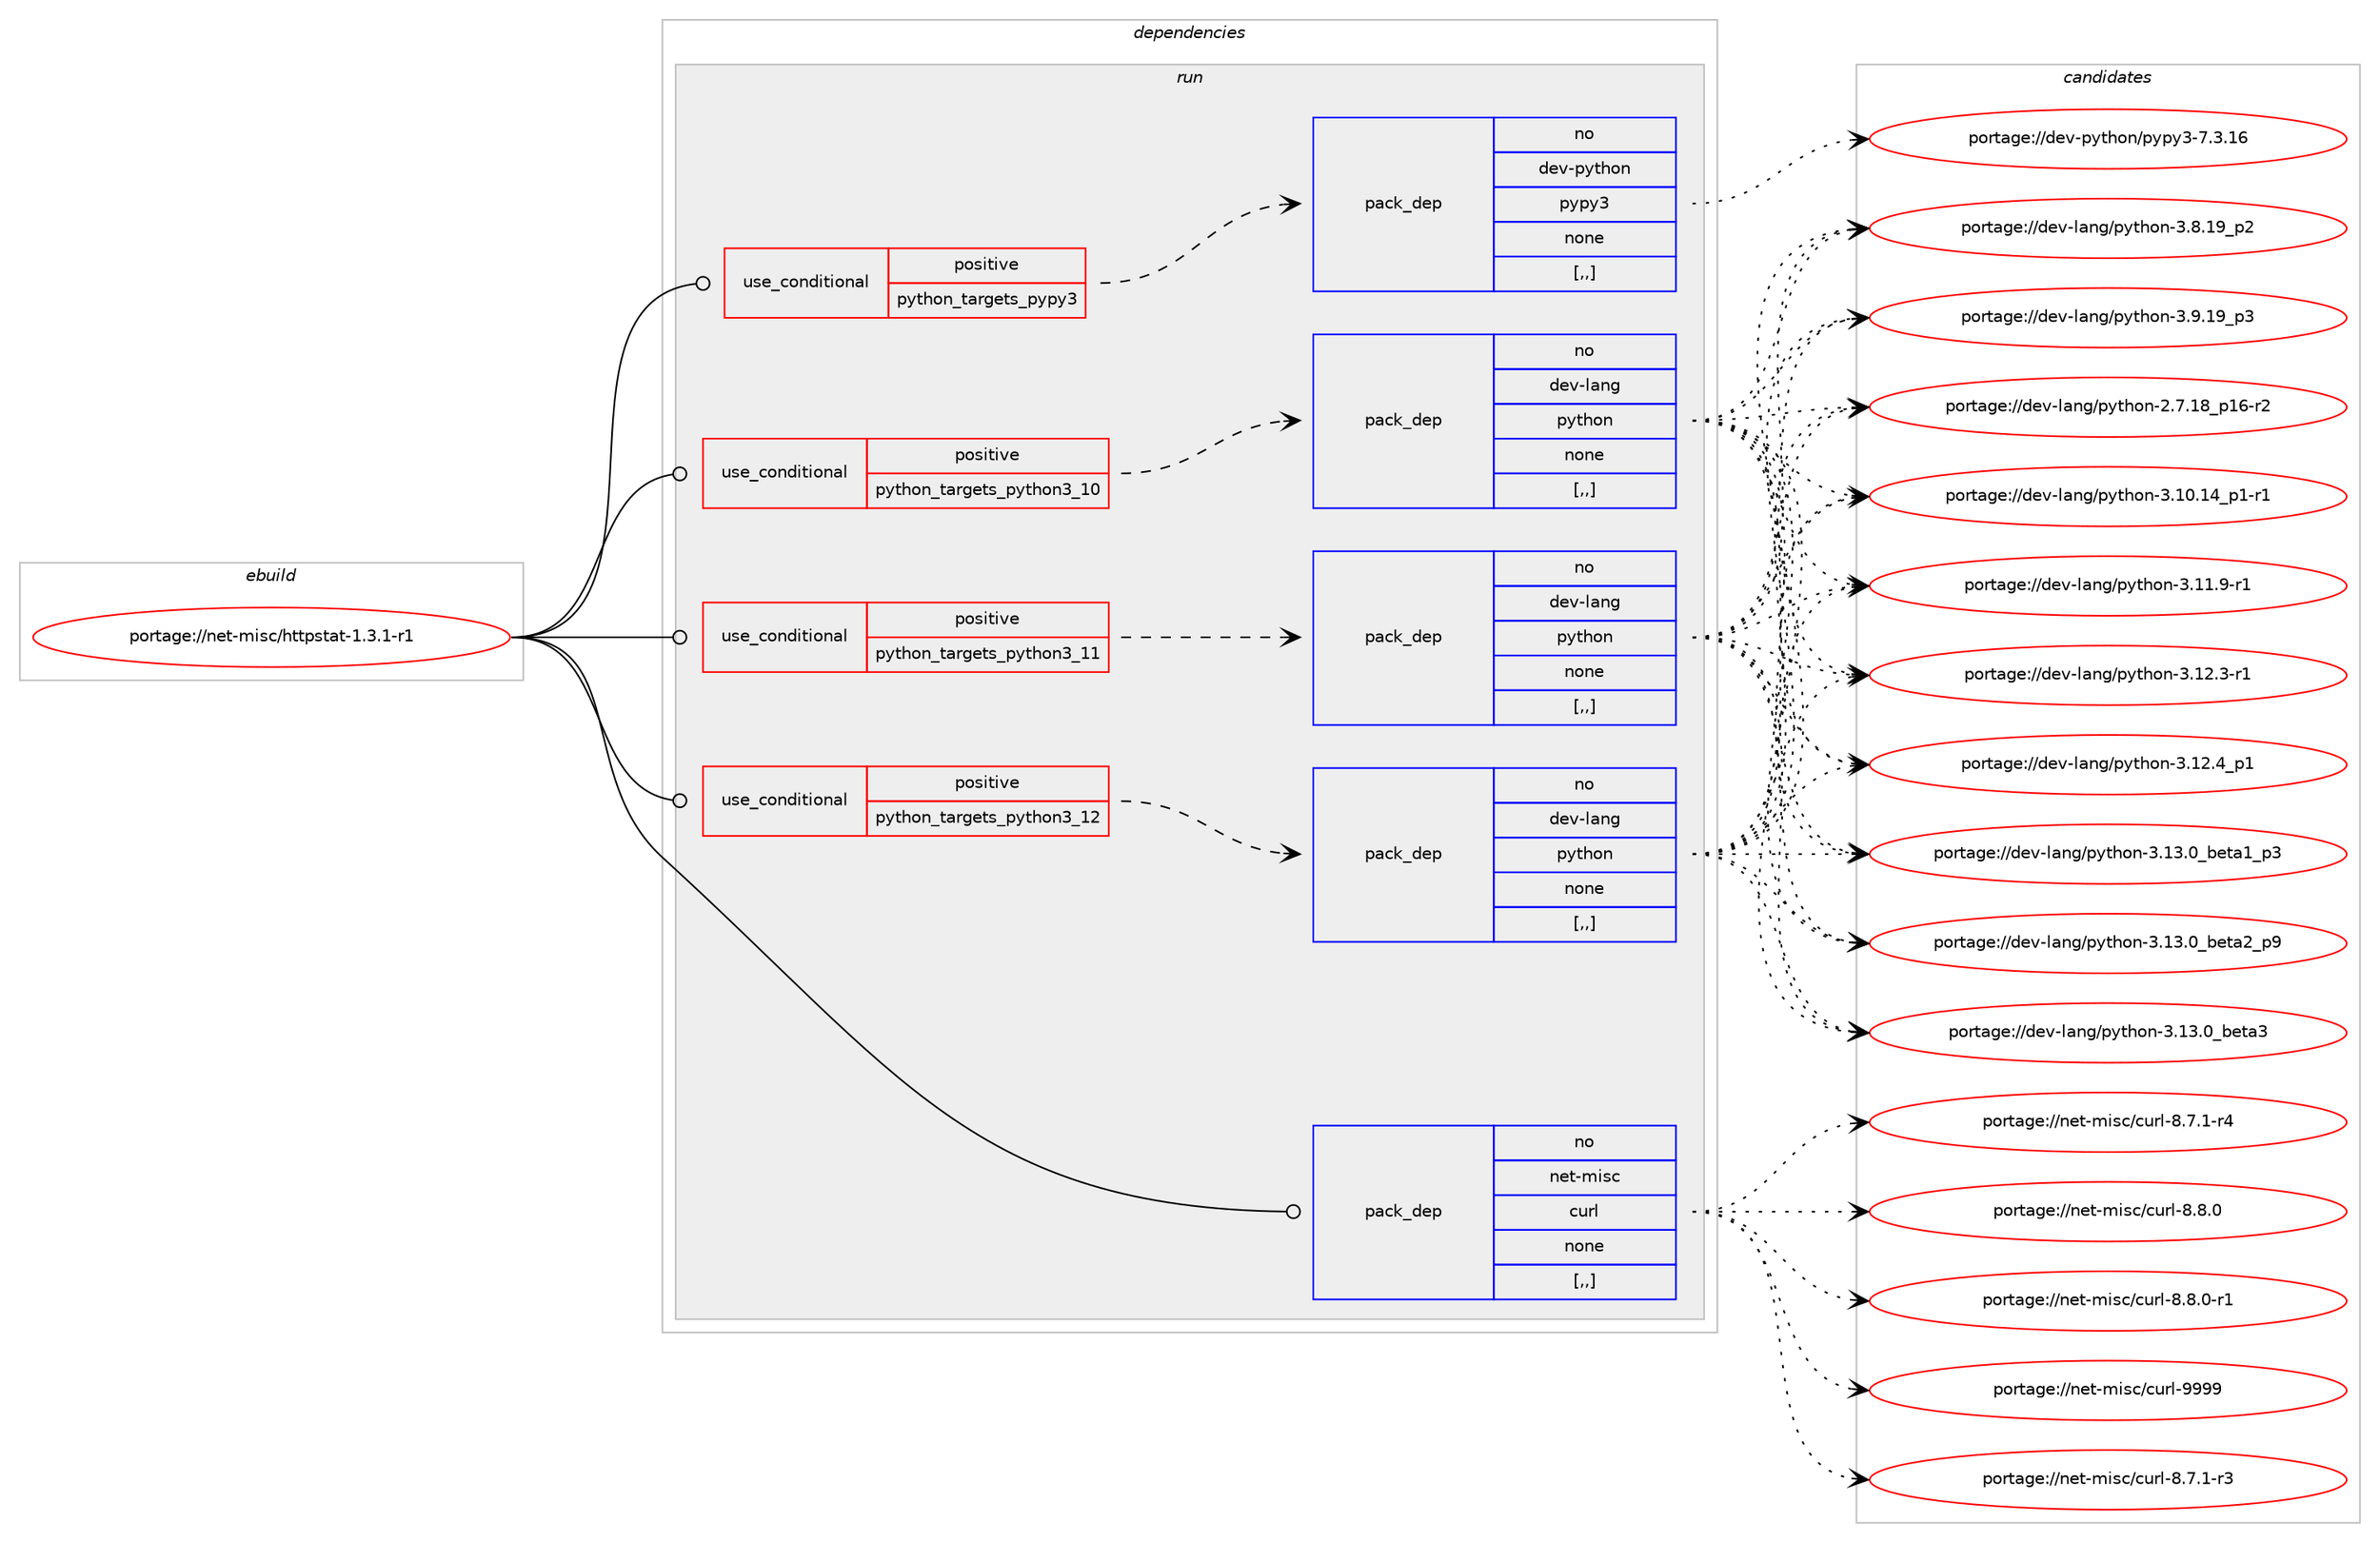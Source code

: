 digraph prolog {

# *************
# Graph options
# *************

newrank=true;
concentrate=true;
compound=true;
graph [rankdir=LR,fontname=Helvetica,fontsize=10,ranksep=1.5];#, ranksep=2.5, nodesep=0.2];
edge  [arrowhead=vee];
node  [fontname=Helvetica,fontsize=10];

# **********
# The ebuild
# **********

subgraph cluster_leftcol {
color=gray;
rank=same;
label=<<i>ebuild</i>>;
id [label="portage://net-misc/httpstat-1.3.1-r1", color=red, width=4, href="../net-misc/httpstat-1.3.1-r1.svg"];
}

# ****************
# The dependencies
# ****************

subgraph cluster_midcol {
color=gray;
label=<<i>dependencies</i>>;
subgraph cluster_compile {
fillcolor="#eeeeee";
style=filled;
label=<<i>compile</i>>;
}
subgraph cluster_compileandrun {
fillcolor="#eeeeee";
style=filled;
label=<<i>compile and run</i>>;
}
subgraph cluster_run {
fillcolor="#eeeeee";
style=filled;
label=<<i>run</i>>;
subgraph cond95201 {
dependency362054 [label=<<TABLE BORDER="0" CELLBORDER="1" CELLSPACING="0" CELLPADDING="4"><TR><TD ROWSPAN="3" CELLPADDING="10">use_conditional</TD></TR><TR><TD>positive</TD></TR><TR><TD>python_targets_pypy3</TD></TR></TABLE>>, shape=none, color=red];
subgraph pack264240 {
dependency362055 [label=<<TABLE BORDER="0" CELLBORDER="1" CELLSPACING="0" CELLPADDING="4" WIDTH="220"><TR><TD ROWSPAN="6" CELLPADDING="30">pack_dep</TD></TR><TR><TD WIDTH="110">no</TD></TR><TR><TD>dev-python</TD></TR><TR><TD>pypy3</TD></TR><TR><TD>none</TD></TR><TR><TD>[,,]</TD></TR></TABLE>>, shape=none, color=blue];
}
dependency362054:e -> dependency362055:w [weight=20,style="dashed",arrowhead="vee"];
}
id:e -> dependency362054:w [weight=20,style="solid",arrowhead="odot"];
subgraph cond95202 {
dependency362056 [label=<<TABLE BORDER="0" CELLBORDER="1" CELLSPACING="0" CELLPADDING="4"><TR><TD ROWSPAN="3" CELLPADDING="10">use_conditional</TD></TR><TR><TD>positive</TD></TR><TR><TD>python_targets_python3_10</TD></TR></TABLE>>, shape=none, color=red];
subgraph pack264241 {
dependency362057 [label=<<TABLE BORDER="0" CELLBORDER="1" CELLSPACING="0" CELLPADDING="4" WIDTH="220"><TR><TD ROWSPAN="6" CELLPADDING="30">pack_dep</TD></TR><TR><TD WIDTH="110">no</TD></TR><TR><TD>dev-lang</TD></TR><TR><TD>python</TD></TR><TR><TD>none</TD></TR><TR><TD>[,,]</TD></TR></TABLE>>, shape=none, color=blue];
}
dependency362056:e -> dependency362057:w [weight=20,style="dashed",arrowhead="vee"];
}
id:e -> dependency362056:w [weight=20,style="solid",arrowhead="odot"];
subgraph cond95203 {
dependency362058 [label=<<TABLE BORDER="0" CELLBORDER="1" CELLSPACING="0" CELLPADDING="4"><TR><TD ROWSPAN="3" CELLPADDING="10">use_conditional</TD></TR><TR><TD>positive</TD></TR><TR><TD>python_targets_python3_11</TD></TR></TABLE>>, shape=none, color=red];
subgraph pack264242 {
dependency362059 [label=<<TABLE BORDER="0" CELLBORDER="1" CELLSPACING="0" CELLPADDING="4" WIDTH="220"><TR><TD ROWSPAN="6" CELLPADDING="30">pack_dep</TD></TR><TR><TD WIDTH="110">no</TD></TR><TR><TD>dev-lang</TD></TR><TR><TD>python</TD></TR><TR><TD>none</TD></TR><TR><TD>[,,]</TD></TR></TABLE>>, shape=none, color=blue];
}
dependency362058:e -> dependency362059:w [weight=20,style="dashed",arrowhead="vee"];
}
id:e -> dependency362058:w [weight=20,style="solid",arrowhead="odot"];
subgraph cond95204 {
dependency362060 [label=<<TABLE BORDER="0" CELLBORDER="1" CELLSPACING="0" CELLPADDING="4"><TR><TD ROWSPAN="3" CELLPADDING="10">use_conditional</TD></TR><TR><TD>positive</TD></TR><TR><TD>python_targets_python3_12</TD></TR></TABLE>>, shape=none, color=red];
subgraph pack264243 {
dependency362061 [label=<<TABLE BORDER="0" CELLBORDER="1" CELLSPACING="0" CELLPADDING="4" WIDTH="220"><TR><TD ROWSPAN="6" CELLPADDING="30">pack_dep</TD></TR><TR><TD WIDTH="110">no</TD></TR><TR><TD>dev-lang</TD></TR><TR><TD>python</TD></TR><TR><TD>none</TD></TR><TR><TD>[,,]</TD></TR></TABLE>>, shape=none, color=blue];
}
dependency362060:e -> dependency362061:w [weight=20,style="dashed",arrowhead="vee"];
}
id:e -> dependency362060:w [weight=20,style="solid",arrowhead="odot"];
subgraph pack264244 {
dependency362062 [label=<<TABLE BORDER="0" CELLBORDER="1" CELLSPACING="0" CELLPADDING="4" WIDTH="220"><TR><TD ROWSPAN="6" CELLPADDING="30">pack_dep</TD></TR><TR><TD WIDTH="110">no</TD></TR><TR><TD>net-misc</TD></TR><TR><TD>curl</TD></TR><TR><TD>none</TD></TR><TR><TD>[,,]</TD></TR></TABLE>>, shape=none, color=blue];
}
id:e -> dependency362062:w [weight=20,style="solid",arrowhead="odot"];
}
}

# **************
# The candidates
# **************

subgraph cluster_choices {
rank=same;
color=gray;
label=<<i>candidates</i>>;

subgraph choice264240 {
color=black;
nodesep=1;
choice10010111845112121116104111110471121211121215145554651464954 [label="portage://dev-python/pypy3-7.3.16", color=red, width=4,href="../dev-python/pypy3-7.3.16.svg"];
dependency362055:e -> choice10010111845112121116104111110471121211121215145554651464954:w [style=dotted,weight="100"];
}
subgraph choice264241 {
color=black;
nodesep=1;
choice100101118451089711010347112121116104111110455046554649569511249544511450 [label="portage://dev-lang/python-2.7.18_p16-r2", color=red, width=4,href="../dev-lang/python-2.7.18_p16-r2.svg"];
choice100101118451089711010347112121116104111110455146494846495295112494511449 [label="portage://dev-lang/python-3.10.14_p1-r1", color=red, width=4,href="../dev-lang/python-3.10.14_p1-r1.svg"];
choice100101118451089711010347112121116104111110455146494946574511449 [label="portage://dev-lang/python-3.11.9-r1", color=red, width=4,href="../dev-lang/python-3.11.9-r1.svg"];
choice100101118451089711010347112121116104111110455146495046514511449 [label="portage://dev-lang/python-3.12.3-r1", color=red, width=4,href="../dev-lang/python-3.12.3-r1.svg"];
choice100101118451089711010347112121116104111110455146495046529511249 [label="portage://dev-lang/python-3.12.4_p1", color=red, width=4,href="../dev-lang/python-3.12.4_p1.svg"];
choice10010111845108971101034711212111610411111045514649514648959810111697499511251 [label="portage://dev-lang/python-3.13.0_beta1_p3", color=red, width=4,href="../dev-lang/python-3.13.0_beta1_p3.svg"];
choice10010111845108971101034711212111610411111045514649514648959810111697509511257 [label="portage://dev-lang/python-3.13.0_beta2_p9", color=red, width=4,href="../dev-lang/python-3.13.0_beta2_p9.svg"];
choice1001011184510897110103471121211161041111104551464951464895981011169751 [label="portage://dev-lang/python-3.13.0_beta3", color=red, width=4,href="../dev-lang/python-3.13.0_beta3.svg"];
choice100101118451089711010347112121116104111110455146564649579511250 [label="portage://dev-lang/python-3.8.19_p2", color=red, width=4,href="../dev-lang/python-3.8.19_p2.svg"];
choice100101118451089711010347112121116104111110455146574649579511251 [label="portage://dev-lang/python-3.9.19_p3", color=red, width=4,href="../dev-lang/python-3.9.19_p3.svg"];
dependency362057:e -> choice100101118451089711010347112121116104111110455046554649569511249544511450:w [style=dotted,weight="100"];
dependency362057:e -> choice100101118451089711010347112121116104111110455146494846495295112494511449:w [style=dotted,weight="100"];
dependency362057:e -> choice100101118451089711010347112121116104111110455146494946574511449:w [style=dotted,weight="100"];
dependency362057:e -> choice100101118451089711010347112121116104111110455146495046514511449:w [style=dotted,weight="100"];
dependency362057:e -> choice100101118451089711010347112121116104111110455146495046529511249:w [style=dotted,weight="100"];
dependency362057:e -> choice10010111845108971101034711212111610411111045514649514648959810111697499511251:w [style=dotted,weight="100"];
dependency362057:e -> choice10010111845108971101034711212111610411111045514649514648959810111697509511257:w [style=dotted,weight="100"];
dependency362057:e -> choice1001011184510897110103471121211161041111104551464951464895981011169751:w [style=dotted,weight="100"];
dependency362057:e -> choice100101118451089711010347112121116104111110455146564649579511250:w [style=dotted,weight="100"];
dependency362057:e -> choice100101118451089711010347112121116104111110455146574649579511251:w [style=dotted,weight="100"];
}
subgraph choice264242 {
color=black;
nodesep=1;
choice100101118451089711010347112121116104111110455046554649569511249544511450 [label="portage://dev-lang/python-2.7.18_p16-r2", color=red, width=4,href="../dev-lang/python-2.7.18_p16-r2.svg"];
choice100101118451089711010347112121116104111110455146494846495295112494511449 [label="portage://dev-lang/python-3.10.14_p1-r1", color=red, width=4,href="../dev-lang/python-3.10.14_p1-r1.svg"];
choice100101118451089711010347112121116104111110455146494946574511449 [label="portage://dev-lang/python-3.11.9-r1", color=red, width=4,href="../dev-lang/python-3.11.9-r1.svg"];
choice100101118451089711010347112121116104111110455146495046514511449 [label="portage://dev-lang/python-3.12.3-r1", color=red, width=4,href="../dev-lang/python-3.12.3-r1.svg"];
choice100101118451089711010347112121116104111110455146495046529511249 [label="portage://dev-lang/python-3.12.4_p1", color=red, width=4,href="../dev-lang/python-3.12.4_p1.svg"];
choice10010111845108971101034711212111610411111045514649514648959810111697499511251 [label="portage://dev-lang/python-3.13.0_beta1_p3", color=red, width=4,href="../dev-lang/python-3.13.0_beta1_p3.svg"];
choice10010111845108971101034711212111610411111045514649514648959810111697509511257 [label="portage://dev-lang/python-3.13.0_beta2_p9", color=red, width=4,href="../dev-lang/python-3.13.0_beta2_p9.svg"];
choice1001011184510897110103471121211161041111104551464951464895981011169751 [label="portage://dev-lang/python-3.13.0_beta3", color=red, width=4,href="../dev-lang/python-3.13.0_beta3.svg"];
choice100101118451089711010347112121116104111110455146564649579511250 [label="portage://dev-lang/python-3.8.19_p2", color=red, width=4,href="../dev-lang/python-3.8.19_p2.svg"];
choice100101118451089711010347112121116104111110455146574649579511251 [label="portage://dev-lang/python-3.9.19_p3", color=red, width=4,href="../dev-lang/python-3.9.19_p3.svg"];
dependency362059:e -> choice100101118451089711010347112121116104111110455046554649569511249544511450:w [style=dotted,weight="100"];
dependency362059:e -> choice100101118451089711010347112121116104111110455146494846495295112494511449:w [style=dotted,weight="100"];
dependency362059:e -> choice100101118451089711010347112121116104111110455146494946574511449:w [style=dotted,weight="100"];
dependency362059:e -> choice100101118451089711010347112121116104111110455146495046514511449:w [style=dotted,weight="100"];
dependency362059:e -> choice100101118451089711010347112121116104111110455146495046529511249:w [style=dotted,weight="100"];
dependency362059:e -> choice10010111845108971101034711212111610411111045514649514648959810111697499511251:w [style=dotted,weight="100"];
dependency362059:e -> choice10010111845108971101034711212111610411111045514649514648959810111697509511257:w [style=dotted,weight="100"];
dependency362059:e -> choice1001011184510897110103471121211161041111104551464951464895981011169751:w [style=dotted,weight="100"];
dependency362059:e -> choice100101118451089711010347112121116104111110455146564649579511250:w [style=dotted,weight="100"];
dependency362059:e -> choice100101118451089711010347112121116104111110455146574649579511251:w [style=dotted,weight="100"];
}
subgraph choice264243 {
color=black;
nodesep=1;
choice100101118451089711010347112121116104111110455046554649569511249544511450 [label="portage://dev-lang/python-2.7.18_p16-r2", color=red, width=4,href="../dev-lang/python-2.7.18_p16-r2.svg"];
choice100101118451089711010347112121116104111110455146494846495295112494511449 [label="portage://dev-lang/python-3.10.14_p1-r1", color=red, width=4,href="../dev-lang/python-3.10.14_p1-r1.svg"];
choice100101118451089711010347112121116104111110455146494946574511449 [label="portage://dev-lang/python-3.11.9-r1", color=red, width=4,href="../dev-lang/python-3.11.9-r1.svg"];
choice100101118451089711010347112121116104111110455146495046514511449 [label="portage://dev-lang/python-3.12.3-r1", color=red, width=4,href="../dev-lang/python-3.12.3-r1.svg"];
choice100101118451089711010347112121116104111110455146495046529511249 [label="portage://dev-lang/python-3.12.4_p1", color=red, width=4,href="../dev-lang/python-3.12.4_p1.svg"];
choice10010111845108971101034711212111610411111045514649514648959810111697499511251 [label="portage://dev-lang/python-3.13.0_beta1_p3", color=red, width=4,href="../dev-lang/python-3.13.0_beta1_p3.svg"];
choice10010111845108971101034711212111610411111045514649514648959810111697509511257 [label="portage://dev-lang/python-3.13.0_beta2_p9", color=red, width=4,href="../dev-lang/python-3.13.0_beta2_p9.svg"];
choice1001011184510897110103471121211161041111104551464951464895981011169751 [label="portage://dev-lang/python-3.13.0_beta3", color=red, width=4,href="../dev-lang/python-3.13.0_beta3.svg"];
choice100101118451089711010347112121116104111110455146564649579511250 [label="portage://dev-lang/python-3.8.19_p2", color=red, width=4,href="../dev-lang/python-3.8.19_p2.svg"];
choice100101118451089711010347112121116104111110455146574649579511251 [label="portage://dev-lang/python-3.9.19_p3", color=red, width=4,href="../dev-lang/python-3.9.19_p3.svg"];
dependency362061:e -> choice100101118451089711010347112121116104111110455046554649569511249544511450:w [style=dotted,weight="100"];
dependency362061:e -> choice100101118451089711010347112121116104111110455146494846495295112494511449:w [style=dotted,weight="100"];
dependency362061:e -> choice100101118451089711010347112121116104111110455146494946574511449:w [style=dotted,weight="100"];
dependency362061:e -> choice100101118451089711010347112121116104111110455146495046514511449:w [style=dotted,weight="100"];
dependency362061:e -> choice100101118451089711010347112121116104111110455146495046529511249:w [style=dotted,weight="100"];
dependency362061:e -> choice10010111845108971101034711212111610411111045514649514648959810111697499511251:w [style=dotted,weight="100"];
dependency362061:e -> choice10010111845108971101034711212111610411111045514649514648959810111697509511257:w [style=dotted,weight="100"];
dependency362061:e -> choice1001011184510897110103471121211161041111104551464951464895981011169751:w [style=dotted,weight="100"];
dependency362061:e -> choice100101118451089711010347112121116104111110455146564649579511250:w [style=dotted,weight="100"];
dependency362061:e -> choice100101118451089711010347112121116104111110455146574649579511251:w [style=dotted,weight="100"];
}
subgraph choice264244 {
color=black;
nodesep=1;
choice110101116451091051159947991171141084556465546494511451 [label="portage://net-misc/curl-8.7.1-r3", color=red, width=4,href="../net-misc/curl-8.7.1-r3.svg"];
choice110101116451091051159947991171141084556465546494511452 [label="portage://net-misc/curl-8.7.1-r4", color=red, width=4,href="../net-misc/curl-8.7.1-r4.svg"];
choice11010111645109105115994799117114108455646564648 [label="portage://net-misc/curl-8.8.0", color=red, width=4,href="../net-misc/curl-8.8.0.svg"];
choice110101116451091051159947991171141084556465646484511449 [label="portage://net-misc/curl-8.8.0-r1", color=red, width=4,href="../net-misc/curl-8.8.0-r1.svg"];
choice110101116451091051159947991171141084557575757 [label="portage://net-misc/curl-9999", color=red, width=4,href="../net-misc/curl-9999.svg"];
dependency362062:e -> choice110101116451091051159947991171141084556465546494511451:w [style=dotted,weight="100"];
dependency362062:e -> choice110101116451091051159947991171141084556465546494511452:w [style=dotted,weight="100"];
dependency362062:e -> choice11010111645109105115994799117114108455646564648:w [style=dotted,weight="100"];
dependency362062:e -> choice110101116451091051159947991171141084556465646484511449:w [style=dotted,weight="100"];
dependency362062:e -> choice110101116451091051159947991171141084557575757:w [style=dotted,weight="100"];
}
}

}
